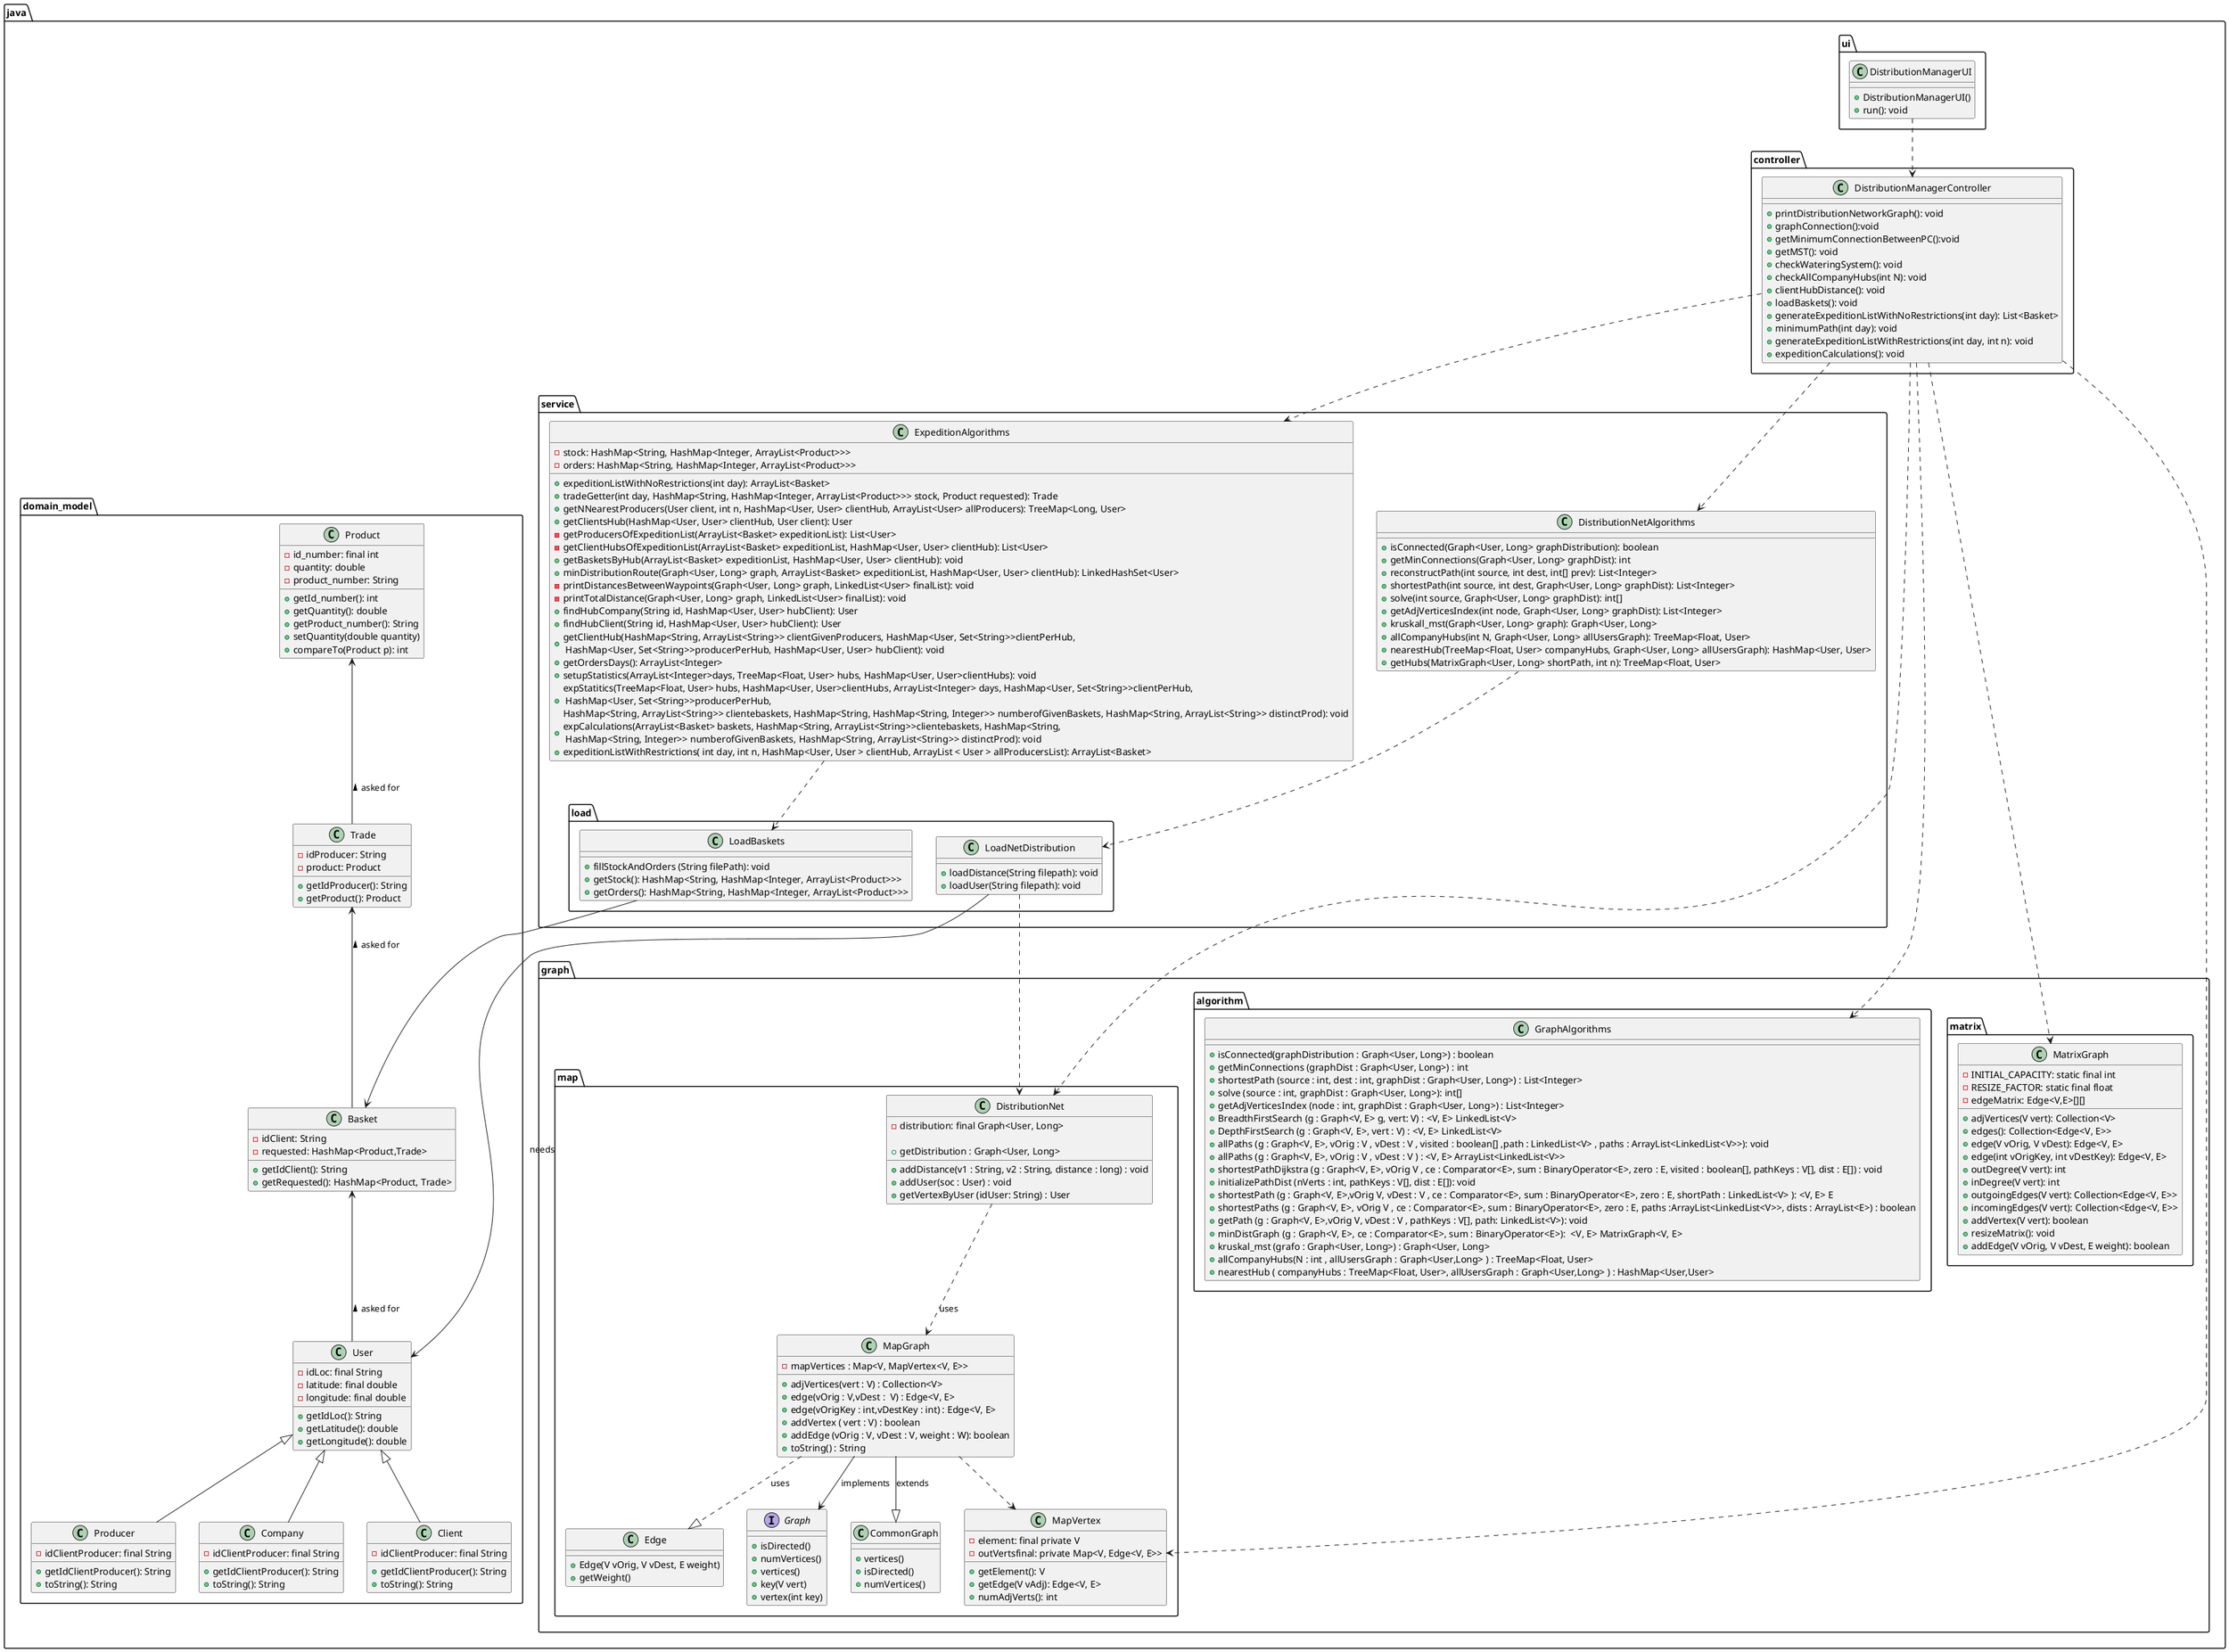 @startuml
'https://plantuml.com/class-diagram
package java <<Folder>>{


package controller <<Folder>> {
class DistributionManagerController{
+printDistributionNetworkGraph(): void
+graphConnection():void
+getMinimumConnectionBetweenPC():void
+getMST(): void
+checkWateringSystem(): void
+checkAllCompanyHubs(int N): void
+clientHubDistance(): void
+loadBaskets(): void
+generateExpeditionListWithNoRestrictions(int day): List<Basket>
+minimumPath(int day): void
+generateExpeditionListWithRestrictions(int day, int n): void
+expeditionCalculations(): void
}

}

package ui <<Folder>> {
class DistributionManagerUI{
+DistributionManagerUI()
+run(): void
}


}
package domain_model <<Folder>> {

class User{
-idLoc: final String
-latitude: final double
-longitude: final double

+getIdLoc(): String
+getLatitude(): double
+getLongitude(): double

}
class Company{
 -idClientProducer: final String

 +getIdClientProducer(): String
 +toString(): String
}
class Client{
 -idClientProducer: final String

 +getIdClientProducer(): String
 +toString(): String
}

class Producer{
 -idClientProducer: final String

 +getIdClientProducer(): String
 +toString(): String
}

class Basket{
-idClient: String
-requested: HashMap<Product,Trade>
+getIdClient(): String
+getRequested(): HashMap<Product, Trade>
}

class Trade{
-idProducer: String
-product: Product
+getIdProducer(): String
+getProduct(): Product
}

class Product{
-id_number: final int
-quantity: double
-product_number: String
+getId_number(): int
+getQuantity(): double
+getProduct_number(): String
+setQuantity(double quantity)
+compareTo(Product p): int
}

}

package service <<Folder>> {
package load <<Folder>> {

class LoadBaskets {
+fillStockAndOrders (String filePath): void
+getStock(): HashMap<String, HashMap<Integer, ArrayList<Product>>>
+getOrders(): HashMap<String, HashMap<Integer, ArrayList<Product>>>
}

class LoadNetDistribution {
+loadDistance(String filepath): void
+loadUser(String filepath): void
}


}

class DistributionNetAlgorithms {
+isConnected(Graph<User, Long> graphDistribution): boolean
+getMinConnections(Graph<User, Long> graphDist): int
+reconstructPath(int source, int dest, int[] prev): List<Integer>
+shortestPath(int source, int dest, Graph<User, Long> graphDist): List<Integer>
+solve(int source, Graph<User, Long> graphDist): int[]
+getAdjVerticesIndex(int node, Graph<User, Long> graphDist): List<Integer>
+kruskall_mst(Graph<User, Long> graph): Graph<User, Long>
+allCompanyHubs(int N, Graph<User, Long> allUsersGraph): TreeMap<Float, User>
+nearestHub(TreeMap<Float, User> companyHubs, Graph<User, Long> allUsersGraph): HashMap<User, User>
+getHubs(MatrixGraph<User, Long> shortPath, int n): TreeMap<Float, User>
}

class ExpeditionAlgorithms {
-stock: HashMap<String, HashMap<Integer, ArrayList<Product>>>
-orders: HashMap<String, HashMap<Integer, ArrayList<Product>>>
+expeditionListWithNoRestrictions(int day): ArrayList<Basket>
+tradeGetter(int day, HashMap<String, HashMap<Integer, ArrayList<Product>>> stock, Product requested): Trade
+getNNearestProducers(User client, int n, HashMap<User, User> clientHub, ArrayList<User> allProducers): TreeMap<Long, User>
+getClientsHub(HashMap<User, User> clientHub, User client): User
-getProducersOfExpeditionList(ArrayList<Basket> expeditionList): List<User>
-getClientHubsOfExpeditionList(ArrayList<Basket> expeditionList, HashMap<User, User> clientHub): List<User>
+getBasketsByHub(ArrayList<Basket> expeditionList, HashMap<User, User> clientHub): void
+minDistributionRoute(Graph<User, Long> graph, ArrayList<Basket> expeditionList, HashMap<User, User> clientHub): LinkedHashSet<User>
-printDistancesBetweenWaypoints(Graph<User, Long> graph, LinkedList<User> finalList): void
-printTotalDistance(Graph<User, Long> graph, LinkedList<User> finalList): void
+findHubCompany(String id, HashMap<User, User> hubClient): User
+findHubClient(String id, HashMap<User, User> hubClient): User
+getClientHub(HashMap<String, ArrayList<String>> clientGivenProducers, HashMap<User, Set<String>>clientPerHub,\n HashMap<User, Set<String>>producerPerHub, HashMap<User, User> hubClient): void
+getOrdersDays(): ArrayList<Integer>
+setupStatistics(ArrayList<Integer>days, TreeMap<Float, User> hubs, HashMap<User, User>clientHubs): void
+expStatitics(TreeMap<Float, User> hubs, HashMap<User, User>clientHubs, ArrayList<Integer> days, HashMap<User, Set<String>>clientPerHub,\n HashMap<User, Set<String>>producerPerHub, \nHashMap<String, ArrayList<String>> clientebaskets, HashMap<String, HashMap<String, Integer>> numberofGivenBaskets, HashMap<String, ArrayList<String>> distinctProd): void
+expCalculations(ArrayList<Basket> baskets, HashMap<String, ArrayList<String>>clientebaskets, HashMap<String,\n HashMap<String, Integer>> numberofGivenBaskets, HashMap<String, ArrayList<String>> distinctProd): void
+expeditionListWithRestrictions( int day, int n, HashMap<User, User > clientHub, ArrayList < User > allProducersList): ArrayList<Basket>
}

}

package graph <<Folder>> {

package matrix <<Folder>> {

class MatrixGraph {
-INITIAL_CAPACITY: static final int
-RESIZE_FACTOR: static final float
-edgeMatrix: Edge<V,E>[][]
+adjVertices(V vert): Collection<V>
+edges(): Collection<Edge<V, E>>
+edge(V vOrig, V vDest): Edge<V, E>
+edge(int vOrigKey, int vDestKey): Edge<V, E>
+outDegree(V vert): int
+inDegree(V vert): int
+outgoingEdges(V vert): Collection<Edge<V, E>>
+incomingEdges(V vert): Collection<Edge<V, E>>
+addVertex(V vert): boolean
+resizeMatrix(): void
+addEdge(V vOrig, V vDest, E weight): boolean
}

}

package algorithm <<Folder>> {


class GraphAlgorithms{
+ isConnected(graphDistribution : Graph<User, Long>) : boolean
+ getMinConnections (graphDist : Graph<User, Long>) : int
+ shortestPath (source : int, dest : int, graphDist : Graph<User, Long>) : List<Integer>
+ solve (source : int, graphDist : Graph<User, Long>): int[]
+ getAdjVerticesIndex (node : int, graphDist : Graph<User, Long>) : List<Integer>
+ BreadthFirstSearch (g : Graph<V, E> g, vert: V) : <V, E> LinkedList<V>
+ DepthFirstSearch (g : Graph<V, E>, vert : V) : <V, E> LinkedList<V>
+ allPaths (g : Graph<V, E>, vOrig : V , vDest : V , visited : boolean[] ,path : LinkedList<V> , paths : ArrayList<LinkedList<V>>): void
+ allPaths (g : Graph<V, E>, vOrig : V , vDest : V ) : <V, E> ArrayList<LinkedList<V>>
+ shortestPathDijkstra (g : Graph<V, E>, vOrig V , ce : Comparator<E>, sum : BinaryOperator<E>, zero : E, visited : boolean[], pathKeys : V[], dist : E[]) : void
+ initializePathDist (nVerts : int, pathKeys : V[], dist : E[]): void
+ shortestPath (g : Graph<V, E>,vOrig V, vDest : V , ce : Comparator<E>, sum : BinaryOperator<E>, zero : E, shortPath : LinkedList<V> ): <V, E> E
+ shortestPaths (g : Graph<V, E>, vOrig V , ce : Comparator<E>, sum : BinaryOperator<E>, zero : E, paths :ArrayList<LinkedList<V>>, dists : ArrayList<E>) : boolean
+ getPath (g : Graph<V, E>,vOrig V, vDest : V , pathKeys : V[], path: LinkedList<V>): void
+ minDistGraph (g : Graph<V, E>, ce : Comparator<E>, sum : BinaryOperator<E>):  <V, E> MatrixGraph<V, E>
+ kruskal_mst (grafo : Graph<User, Long>) : Graph<User, Long>
+ allCompanyHubs(N : int , allUsersGraph : Graph<User,Long> ) : TreeMap<Float, User>
+ nearestHub ( companyHubs : TreeMap<Float, User>, allUsersGraph : Graph<User,Long> ) : HashMap<User,User>
}

}

package map <<Folder>> {
class MapGraph{
- mapVertices : Map<V, MapVertex<V, E>>
+ adjVertices(vert : V) : Collection<V>
+ edge(vOrig : V,vDest :  V) : Edge<V, E>
+ edge(vOrigKey : int,vDestKey : int) : Edge<V, E>
+ addVertex ( vert : V) : boolean
+ addEdge (vOrig : V, vDest : V, weight : W): boolean
+ toString() : String

}
class DistributionNet{
 -distribution: final Graph<User, Long>

 +addDistance(v1 : String, v2 : String, distance : long) : void
 +addUser(soc : User) : void
 +getDistribution : Graph<User, Long>
 +getVertexByUser (idUser: String) : User

}

class MapVertex {
-element: final private V
-outVertsfinal: private Map<V, Edge<V, E>>
+getElement(): V
+getEdge(V vAdj): Edge<V, E>
+numAdjVerts(): int
}
class Edge{
+Edge(V vOrig, V vDest, E weight)
+getWeight()
}

Interface Graph{
+isDirected()
+numVertices()
+vertices()
+key(V vert)
+vertex(int key)
}



class CommonGraph{
+vertices()
+isDirected()
+numVertices()
}

}
}

}



DistributionManagerUI ..> DistributionManagerController

DistributionManagerController ..> GraphAlgorithms
DistributionManagerController .r.> DistributionNet
DistributionManagerController ..> ExpeditionAlgorithms
DistributionManagerController ..> DistributionNetAlgorithms
DistributionManagerController ..> MapVertex

DistributionNetAlgorithms ..> LoadNetDistribution
ExpeditionAlgorithms ..> LoadBaskets
LoadBaskets --> Basket
LoadNetDistribution -->  User:  needs
LoadNetDistribution ..> DistributionNet

User <|--  Company
User <|-- Client
User <|-- Producer

DistributionNet ..> MapGraph: uses

MapGraph --> Graph : implements
MapGraph --|> CommonGraph : extends
MapGraph ..|> Edge : uses
MapGraph ..> MapVertex
DistributionManagerController ..> MatrixGraph

User -u-> Basket : > asked for
Basket -u-> Trade : > asked for
Trade -u-> Product : > asked for


@enduml
